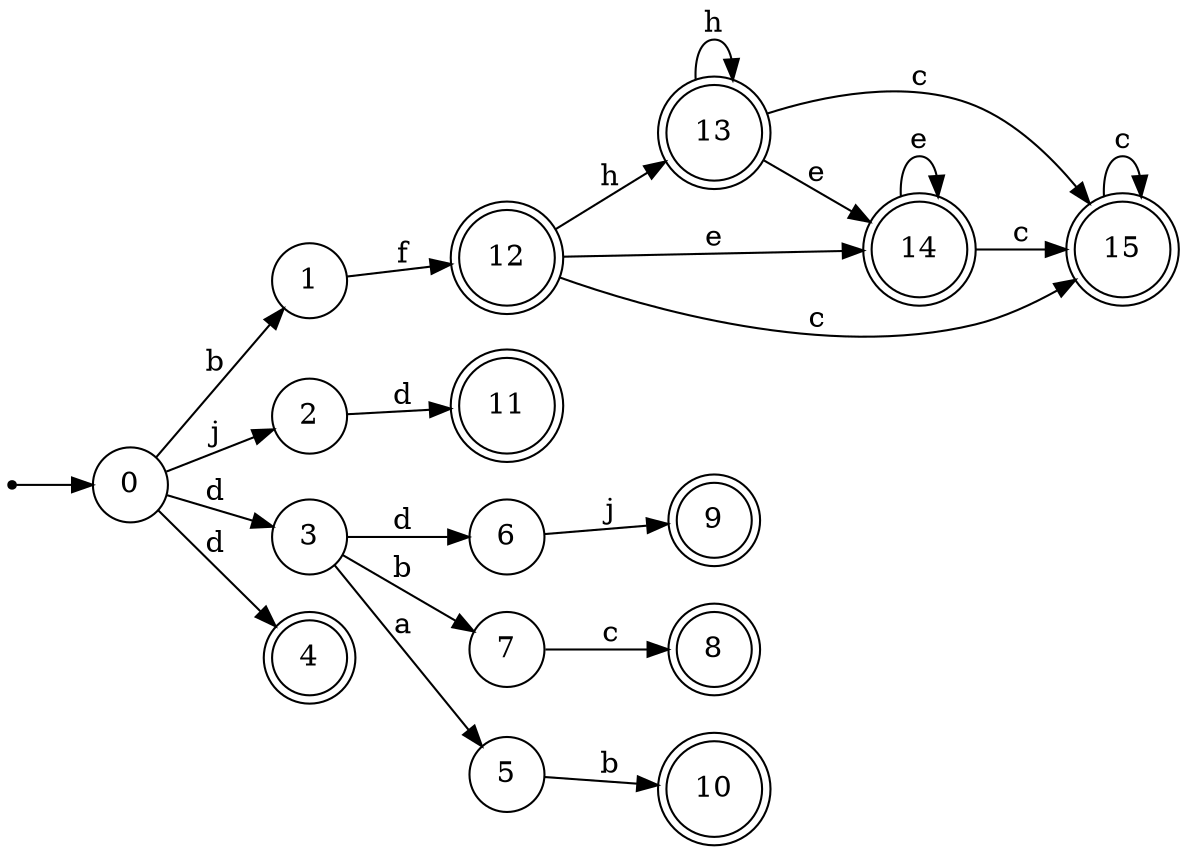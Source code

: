 digraph finite_state_machine {
rankdir=LR;
size="20,20";
node [shape = point]; "dummy0"
node [shape = circle]; "0";
"dummy0" -> "0";
node [shape = circle]; "1";
node [shape = circle]; "2";
node [shape = circle]; "3";
node [shape = doublecircle]; "4";node [shape = circle]; "5";
node [shape = circle]; "6";
node [shape = circle]; "7";
node [shape = doublecircle]; "8";node [shape = doublecircle]; "9";node [shape = doublecircle]; "10";node [shape = doublecircle]; "11";node [shape = doublecircle]; "12";node [shape = doublecircle]; "13";node [shape = doublecircle]; "14";node [shape = doublecircle]; "15";"0" -> "1" [label = "b"];
 "0" -> "2" [label = "j"];
 "0" -> "3" [label = "d"];
 "0" -> "4" [label = "d"];
 "3" -> "5" [label = "a"];
 "3" -> "6" [label = "d"];
 "3" -> "7" [label = "b"];
 "7" -> "8" [label = "c"];
 "6" -> "9" [label = "j"];
 "5" -> "10" [label = "b"];
 "2" -> "11" [label = "d"];
 "1" -> "12" [label = "f"];
 "12" -> "13" [label = "h"];
 "12" -> "14" [label = "e"];
 "12" -> "15" [label = "c"];
 "15" -> "15" [label = "c"];
 "14" -> "14" [label = "e"];
 "14" -> "15" [label = "c"];
 "13" -> "13" [label = "h"];
 "13" -> "14" [label = "e"];
 "13" -> "15" [label = "c"];
 }
